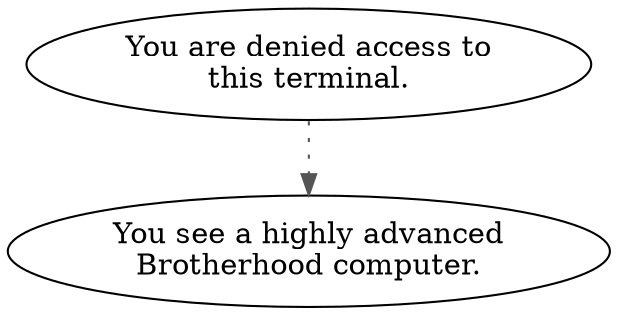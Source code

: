 digraph TERM {
  "start" [style=filled       fillcolor="#FFFFFF"       color="#000000"]
  "start" -> "look_at_p_proc" [style=dotted color="#555555"]
  "start" [label="You are denied access to\nthis terminal."]
  "look_at_p_proc" [style=filled       fillcolor="#FFFFFF"       color="#000000"]
  "look_at_p_proc" [label="You see a highly advanced\nBrotherhood computer."]
}